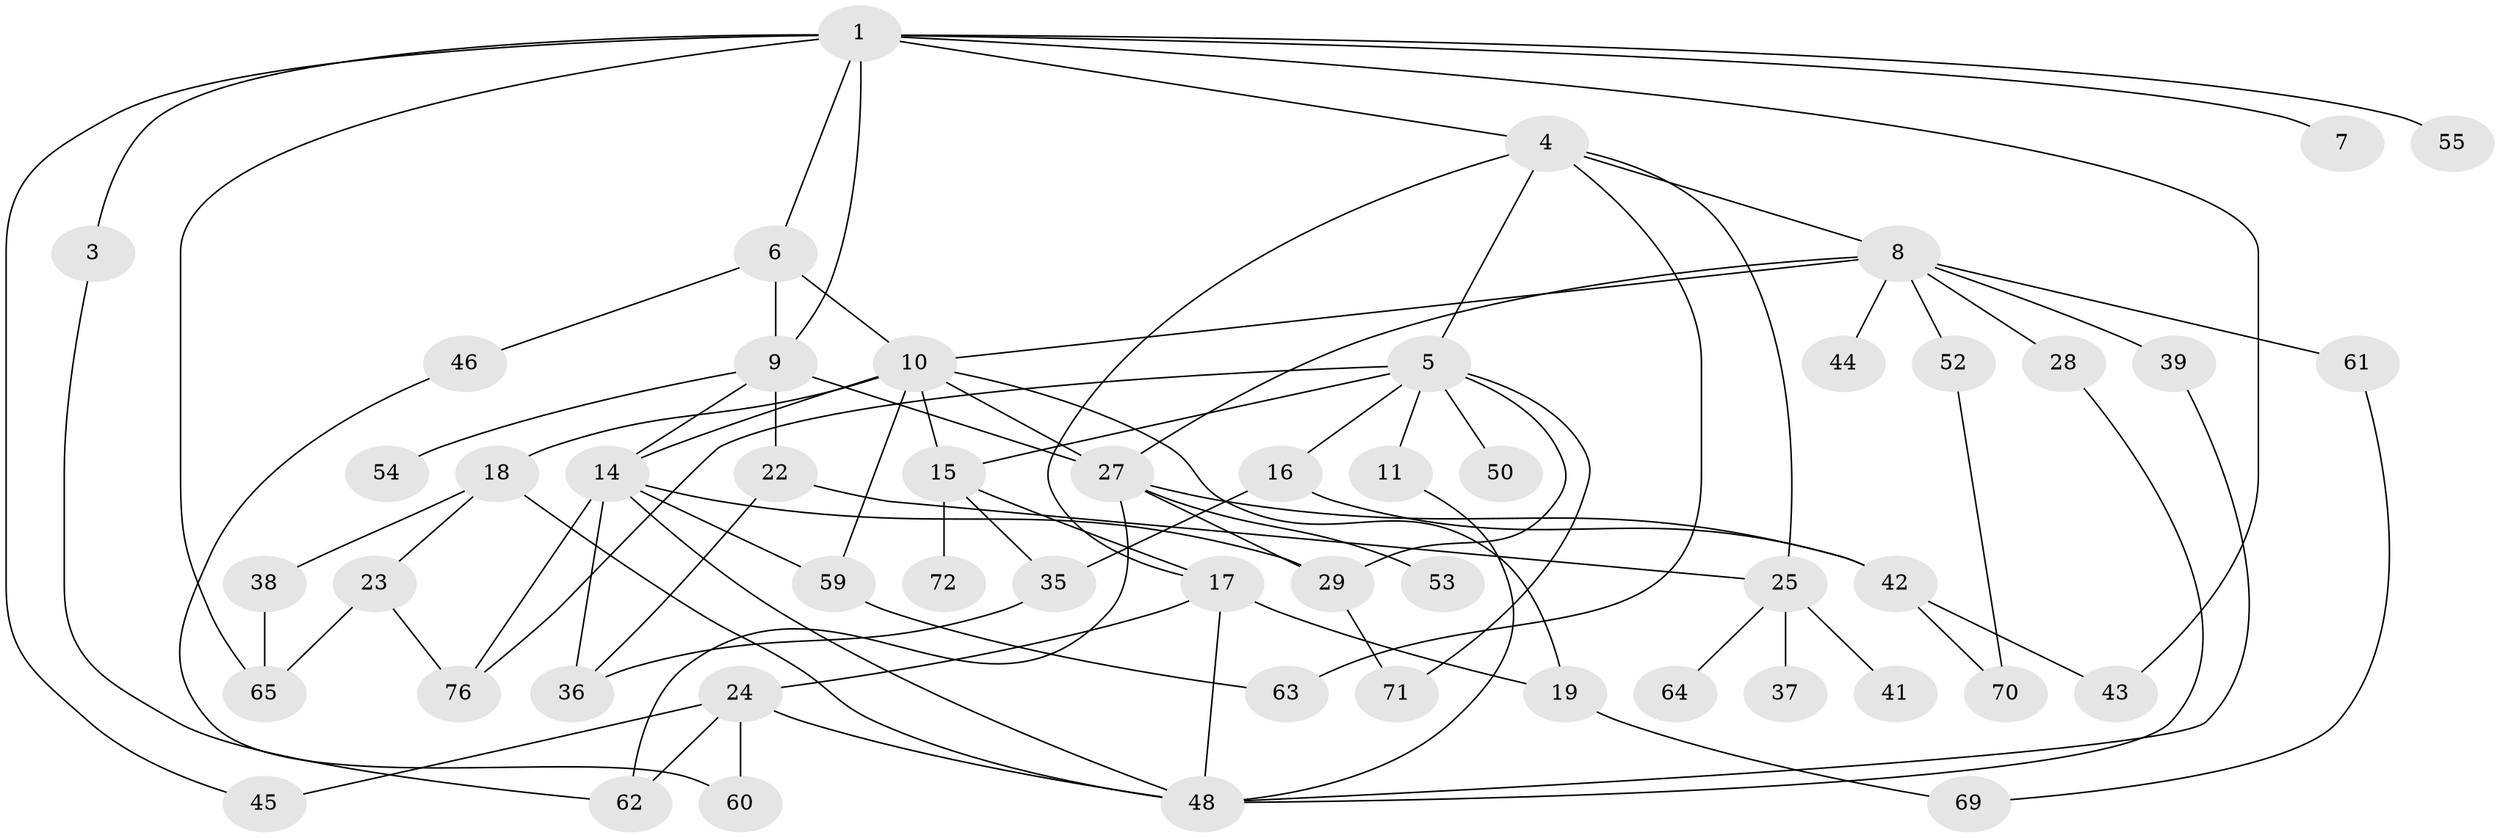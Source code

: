 // original degree distribution, {8: 0.0125, 3: 0.2, 2: 0.325, 6: 0.05, 9: 0.0125, 4: 0.1375, 1: 0.1875, 5: 0.075}
// Generated by graph-tools (version 1.1) at 2025/41/03/06/25 10:41:25]
// undirected, 52 vertices, 86 edges
graph export_dot {
graph [start="1"]
  node [color=gray90,style=filled];
  1 [super="+2"];
  3;
  4 [super="+51"];
  5 [super="+13"];
  6 [super="+40"];
  7;
  8 [super="+26"];
  9 [super="+21"];
  10 [super="+12"];
  11;
  14 [super="+75"];
  15 [super="+57"];
  16 [super="+34"];
  17 [super="+56"];
  18 [super="+20"];
  19 [super="+47"];
  22 [super="+32"];
  23 [super="+49"];
  24 [super="+33"];
  25 [super="+30"];
  27 [super="+31"];
  28;
  29;
  35 [super="+58"];
  36 [super="+68"];
  37;
  38;
  39;
  41;
  42 [super="+73"];
  43 [super="+79"];
  44;
  45;
  46 [super="+67"];
  48 [super="+66"];
  50;
  52;
  53;
  54;
  55;
  59 [super="+78"];
  60;
  61;
  62 [super="+74"];
  63;
  64;
  65 [super="+77"];
  69;
  70;
  71;
  72;
  76 [super="+80"];
  1 -- 3;
  1 -- 4;
  1 -- 7;
  1 -- 43;
  1 -- 55;
  1 -- 45;
  1 -- 65;
  1 -- 9;
  1 -- 6;
  3 -- 62;
  4 -- 5;
  4 -- 8;
  4 -- 17;
  4 -- 25;
  4 -- 63;
  5 -- 11;
  5 -- 16;
  5 -- 29;
  5 -- 50;
  5 -- 71;
  5 -- 15;
  5 -- 76;
  6 -- 10;
  6 -- 46;
  6 -- 9;
  8 -- 28;
  8 -- 61;
  8 -- 52;
  8 -- 39;
  8 -- 10;
  8 -- 44;
  8 -- 27;
  9 -- 22;
  9 -- 54;
  9 -- 14;
  9 -- 27;
  10 -- 14;
  10 -- 18;
  10 -- 19;
  10 -- 59;
  10 -- 27;
  10 -- 15;
  11 -- 48;
  14 -- 59;
  14 -- 48;
  14 -- 29;
  14 -- 76;
  14 -- 36;
  15 -- 72;
  15 -- 17;
  15 -- 35;
  16 -- 42 [weight=2];
  16 -- 35;
  17 -- 24;
  17 -- 19;
  17 -- 48;
  18 -- 48;
  18 -- 38;
  18 -- 23;
  19 -- 69;
  22 -- 36;
  22 -- 25;
  23 -- 76;
  23 -- 65;
  24 -- 62;
  24 -- 48;
  24 -- 60;
  24 -- 45;
  25 -- 41;
  25 -- 64;
  25 -- 37;
  27 -- 42;
  27 -- 53;
  27 -- 29;
  27 -- 62;
  28 -- 48;
  29 -- 71;
  35 -- 36;
  38 -- 65;
  39 -- 48;
  42 -- 70;
  42 -- 43;
  46 -- 60;
  52 -- 70;
  59 -- 63;
  61 -- 69;
}
